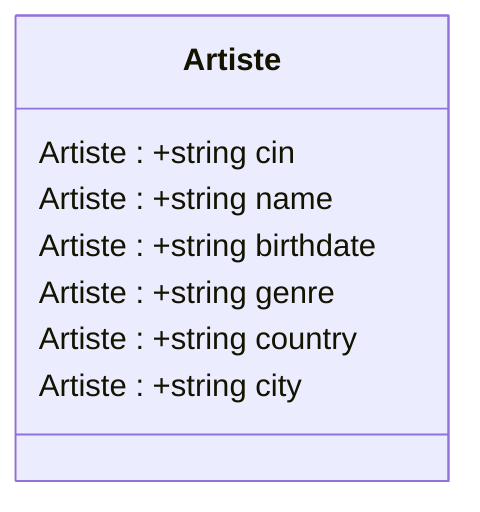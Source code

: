classDiagram 
    class Artiste{
        Artiste : +string cin
        Artiste : +string name
        Artiste : +string birthdate
        Artiste : +string genre
        Artiste : +string country
        Artiste : +string city
  
    }